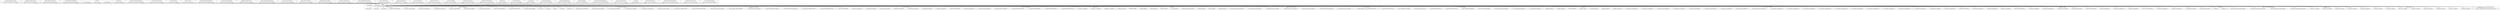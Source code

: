 digraph {
graph [overlap=false]
subgraph cluster_DBIx_Class_ResultSourceProxy_Table {
	label="DBIx::Class::ResultSourceProxy::Table";
	"DBIx::Class::ResultSourceProxy::Table::BEGIN@6";
}
subgraph cluster_DBIx_Class_SQLMaker {
	label="DBIx::Class::SQLMaker";
	"DBIx::Class::SQLMaker::BEGIN@45";
	"DBIx::Class::SQLMaker::BEGIN@48";
	"DBIx::Class::SQLMaker::BEGIN@64";
	"DBIx::Class::SQLMaker::BEGIN@3";
	"DBIx::Class::SQLMaker::BEGIN@47";
	"DBIx::Class::SQLMaker::BEGIN@67";
	"DBIx::Class::SQLMaker::BEGIN@4";
	"DBIx::Class::SQLMaker::BEGIN@38";
	"DBIx::Class::SQLMaker::BEGIN@46";
	"DBIx::Class::SQLMaker::BEGIN@43";
}
subgraph cluster_FibeRio_Schema_Result_Substrate {
	label="FibeRio::Schema::Result::Substrate";
	"FibeRio::Schema::Result::Substrate::BEGIN@3";
}
subgraph cluster_FibeRio_Schema_Result_RecipeSpin {
	label="FibeRio::Schema::Result::RecipeSpin";
	"FibeRio::Schema::Result::RecipeSpin::BEGIN@3";
}
subgraph cluster_FibeRio_Schema_Result_RecipeSolution {
	label="FibeRio::Schema::Result::RecipeSolution";
	"FibeRio::Schema::Result::RecipeSolution::BEGIN@3";
}
subgraph cluster_base {
	label="base";
	"base::BEGIN@3";
	"base::BEGIN@4";
	"base::has_fields";
	"base::has_version";
	"base::has_attr";
	"base::import";
}
subgraph cluster_DBIx_Class_AccessorGroup {
	label="DBIx::Class::AccessorGroup";
	"DBIx::Class::AccessorGroup::BEGIN@7";
	"DBIx::Class::AccessorGroup::BEGIN@18";
	"DBIx::Class::AccessorGroup::BEGIN@8";
	"DBIx::Class::AccessorGroup::BEGIN@6";
	"DBIx::Class::AccessorGroup::BEGIN@3";
	"DBIx::Class::AccessorGroup::BEGIN@4";
}
subgraph cluster_vars {
	label="vars";
	"vars::BEGIN@3";
	"vars::BEGIN@8";
	"vars::import";
	"vars::BEGIN@7";
}
subgraph cluster_strict {
	label="strict";
	"strict::import";
}
subgraph cluster_Variable_Magic {
	label="Variable::Magic";
	"Variable::Magic::BEGIN@605";
}
subgraph cluster_FibeRio_Schema_Result_RecipeSubstrate {
	label="FibeRio::Schema::Result::RecipeSubstrate";
	"FibeRio::Schema::Result::RecipeSubstrate::BEGIN@3";
}
subgraph cluster_DBIx_Class_Storage_DBIHacks {
	label="DBIx::Class::Storage::DBIHacks";
	"DBIx::Class::Storage::DBIHacks::BEGIN@13";
	"DBIx::Class::Storage::DBIHacks::BEGIN@609";
	"DBIx::Class::Storage::DBIHacks::BEGIN@16";
	"DBIx::Class::Storage::DBIHacks::BEGIN@10";
	"DBIx::Class::Storage::DBIHacks::BEGIN@19";
	"DBIx::Class::Storage::DBIHacks::BEGIN@17";
	"DBIx::Class::Storage::DBIHacks::BEGIN@18";
	"DBIx::Class::Storage::DBIHacks::BEGIN@11";
	"DBIx::Class::Storage::DBIHacks::BEGIN@14";
}
subgraph cluster_FibeRio_Schema_Result_MeltZone {
	label="FibeRio::Schema::Result::MeltZone";
	"FibeRio::Schema::Result::MeltZone::BEGIN@3";
}
subgraph cluster_DBIx_Class_ResultSet {
	label="DBIx::Class::ResultSet";
	"DBIx::Class::ResultSet::BEGIN@5";
}
subgraph cluster_DBIx_Class_Storage {
	label="DBIx::Class::Storage";
	"DBIx::Class::Storage::BEGIN@7";
	"DBIx::Class::Storage::BEGIN@17";
	"DBIx::Class::Storage::cursor_class";
	"DBIx::Class::Storage::BEGIN@15";
	"DBIx::Class::Storage::BEGIN@4";
	"DBIx::Class::Storage::BEGIN@18";
	"DBIx::Class::Storage::BEGIN@16";
	"DBIx::Class::Storage::BEGIN@6";
	"DBIx::Class::Storage::BEGIN@3";
	"DBIx::Class::Storage::BEGIN@19";
}
subgraph cluster_DBIx_Class_PK_Auto {
	label="DBIx::Class::PK::Auto";
	"DBIx::Class::PK::Auto::BEGIN@4";
}
subgraph cluster_DBIx_Class_Componentised {
	label="DBIx::Class::Componentised";
	"DBIx::Class::Componentised::BEGIN@4";
	"DBIx::Class::Componentised::BEGIN@10";
	"DBIx::Class::Componentised::BEGIN@5";
	"DBIx::Class::Componentised::BEGIN@7";
	"DBIx::Class::Componentised::BEGIN@8";
	"DBIx::Class::Componentised::BEGIN@29";
}
subgraph cluster_FibeRio_Schema_Result_RecipeMeltTemp {
	label="FibeRio::Schema::Result::RecipeMeltTemp";
	"FibeRio::Schema::Result::RecipeMeltTemp::BEGIN@3";
}
subgraph cluster_DBIx_Class_Cursor {
	label="DBIx::Class::Cursor";
	"DBIx::Class::Cursor::BEGIN@3";
	"DBIx::Class::Cursor::BEGIN@6";
	"DBIx::Class::Cursor::BEGIN@4";
}
subgraph cluster_DBIx_Class {
	label="DBIx::Class";
	"DBIx::Class::BEGIN@66";
	"DBIx::Class::_skip_namespace_frames";
	"DBIx::Class::BEGIN@71";
	"DBIx::Class::BEGIN@70";
	"DBIx::Class::BEGIN@4";
	"DBIx::Class::BEGIN@18";
	"DBIx::Class::BEGIN@68";
	"DBIx::Class::mk_classdata";
	"DBIx::Class::CORE:match";
	"DBIx::Class::BEGIN@3";
}
subgraph cluster_DBIx_Class_ResultSourceProxy {
	label="DBIx::Class::ResultSourceProxy";
	"DBIx::Class::ResultSourceProxy::BEGIN@9";
	"DBIx::Class::ResultSourceProxy::BEGIN@8";
	"DBIx::Class::ResultSourceProxy::BEGIN@84";
	"DBIx::Class::ResultSourceProxy::BEGIN@5";
	"DBIx::Class::ResultSourceProxy::BEGIN@10";
	"DBIx::Class::ResultSourceProxy::BEGIN@4";
	"DBIx::Class::ResultSourceProxy::BEGIN@7";
}
subgraph cluster_B_Hooks_EndOfScope {
	label="B::Hooks::EndOfScope";
	"B::Hooks::EndOfScope::__ANON__[B/Hooks/EndOfScope.pm:26]";
}
subgraph cluster_FibeRio_Schema_Result_MeltTemp {
	label="FibeRio::Schema::Result::MeltTemp";
	"FibeRio::Schema::Result::MeltTemp::BEGIN@3";
}
subgraph cluster_Class_C3_Componentised {
	label="Class::C3::Componentised";
	"Class::C3::Componentised::load_components";
	"Class::C3::Componentised::BEGIN@50";
	"Class::C3::Componentised::BEGIN@198";
	"Class::C3::Componentised::BEGIN@51";
	"Class::C3::Componentised::BEGIN@40";
	"Class::C3::Componentised::CORE:qr";
	"Class::C3::Componentised::CORE:match";
	"Class::C3::Componentised::BEGIN@41";
	"Class::C3::Componentised::BEGIN@48";
	"Class::C3::Componentised::BEGIN@133";
}
subgraph cluster_FibeRio_Schema_Result_FanGroup {
	label="FibeRio::Schema::Result::FanGroup";
	"FibeRio::Schema::Result::FanGroup::BEGIN@3";
}
subgraph cluster_FibeRio_Schema_Result_RecipeMeltPump {
	label="FibeRio::Schema::Result::RecipeMeltPump";
	"FibeRio::Schema::Result::RecipeMeltPump::BEGIN@3";
}
subgraph cluster_DBIx_Class_ResultSource_Table {
	label="DBIx::Class::ResultSource::Table";
	"DBIx::Class::ResultSource::Table::BEGIN@8";
}
subgraph cluster_FibeRio_Schema_Result_Solution {
	label="FibeRio::Schema::Result::Solution";
	"FibeRio::Schema::Result::Solution::BEGIN@3";
}
subgraph cluster_FibeRio_Schema_Result_MeltPump {
	label="FibeRio::Schema::Result::MeltPump";
	"FibeRio::Schema::Result::MeltPump::BEGIN@3";
}
subgraph cluster_DBIx_Class_Storage_DBI_SQLite {
	label="DBIx::Class::Storage::DBI::SQLite";
	"DBIx::Class::Storage::DBI::SQLite::BEGIN@6";
}
subgraph cluster_DBIx_Class_Relationship_ProxyMethods {
	label="DBIx::Class::Relationship::ProxyMethods";
	"DBIx::Class::Relationship::ProxyMethods::BEGIN@7";
}
subgraph cluster_DBIx_Class_ResultSetColumn {
	label="DBIx::Class::ResultSetColumn";
	"DBIx::Class::ResultSetColumn::BEGIN@6";
}
subgraph cluster_FibeRio_Schema_Result_Spin {
	label="FibeRio::Schema::Result::Spin";
	"FibeRio::Schema::Result::Spin::BEGIN@3";
}
subgraph cluster_SQL_Abstract {
	label="SQL::Abstract";
	"SQL::Abstract::BEGIN@10";
	"SQL::Abstract::BEGIN@11";
	"SQL::Abstract::CORE:match";
	"SQL::Abstract::BEGIN@8";
	"SQL::Abstract::BEGIN@12";
	"SQL::Abstract::CORE:qr";
	"SQL::Abstract::BEGIN@9";
}
subgraph cluster_Class_Accessor_Grouped {
	label="Class::Accessor::Grouped";
	"Class::Accessor::Grouped::CORE:match";
	"Class::Accessor::Grouped::BEGIN@249";
	"Class::Accessor::Grouped::BEGIN@297";
	"Class::Accessor::Grouped::BEGIN@37";
	"Class::Accessor::Grouped::BEGIN@744";
	"Class::Accessor::Grouped::mk_group_accessors";
	"Class::Accessor::Grouped::BEGIN@38";
	"Class::Accessor::Grouped::BEGIN@3";
	"Class::Accessor::Grouped::BEGIN@793";
	"Class::Accessor::Grouped::BEGIN@4";
	"Class::Accessor::Grouped::BEGIN@21";
	"Class::Accessor::Grouped::BEGIN@250";
	"Class::Accessor::Grouped::BEGIN@5";
	"Class::Accessor::Grouped::BEGIN@529";
	"Class::Accessor::Grouped::BEGIN@765";
	"Class::Accessor::Grouped::BEGIN@7";
	"Class::Accessor::Grouped::BEGIN@766";
	"Class::Accessor::Grouped::BEGIN@2";
}
subgraph cluster_DBIx_Class_Schema {
	label="DBIx::Class::Schema";
	"DBIx::Class::Schema::BEGIN@916";
	"DBIx::Class::Schema::BEGIN@1516";
	"DBIx::Class::Schema::BEGIN@4";
	"DBIx::Class::Schema::BEGIN@11";
	"DBIx::Class::Schema::BEGIN@174";
	"DBIx::Class::Schema::BEGIN@943";
	"DBIx::Class::Schema::BEGIN@378";
	"DBIx::Class::Schema::BEGIN@10";
	"DBIx::Class::Schema::BEGIN@1284";
	"DBIx::Class::Schema::BEGIN@7";
	"DBIx::Class::Schema::BEGIN@8";
	"DBIx::Class::Schema::BEGIN@14";
	"DBIx::Class::Schema::BEGIN@242";
	"DBIx::Class::Schema::BEGIN@380";
	"DBIx::Class::Schema::BEGIN@12";
	"DBIx::Class::Schema::BEGIN@920";
	"DBIx::Class::Schema::BEGIN@3";
	"DBIx::Class::Schema::BEGIN@9";
	"DBIx::Class::Schema::BEGIN@240";
	"DBIx::Class::Schema::BEGIN@6";
	"DBIx::Class::Schema::BEGIN@918";
}
subgraph cluster_Sub_Name {
	label="Sub::Name";
	"Sub::Name::subname";
	"Sub::Name::BEGIN@50";
	"Sub::Name::BEGIN@49";
}
subgraph cluster_DBIx_Class_InflateColumn {
	label="DBIx::Class::InflateColumn";
	"DBIx::Class::InflateColumn::BEGIN@6";
}
subgraph cluster_FibeRio_Schema_Result_Fan {
	label="FibeRio::Schema::Result::Fan";
	"FibeRio::Schema::Result::Fan::BEGIN@3";
}
subgraph cluster_DBIx_Class_Storage_DBI {
	label="DBIx::Class::Storage::DBI";
	"DBIx::Class::Storage::DBI::BEGIN@7";
}
subgraph cluster_FibeRio_Schema_Result_Recipe {
	label="FibeRio::Schema::Result::Recipe";
	"FibeRio::Schema::Result::Recipe::BEGIN@3";
}
subgraph cluster_UNIVERSAL {
	label="UNIVERSAL";
	"UNIVERSAL::isa";
	"UNIVERSAL::can";
}
subgraph cluster_FibeRio_Schema_Result_RecipeFan {
	label="FibeRio::Schema::Result::RecipeFan";
	"FibeRio::Schema::Result::RecipeFan::BEGIN@3";
}
subgraph cluster_DBIx_Class_PK {
	label="DBIx::Class::PK";
	"DBIx::Class::PK::BEGIN@6";
}
subgraph cluster_DBIx_Class_ResultSource {
	label="DBIx::Class::ResultSource";
	"DBIx::Class::ResultSource::BEGIN@16";
}
subgraph cluster_FibeRio_Schema {
	label="FibeRio::Schema";
	"FibeRio::Schema::BEGIN@3";
}
subgraph cluster_DBIx_Class_Relationship_Base {
	label="DBIx::Class::Relationship::Base";
	"DBIx::Class::Relationship::Base::BEGIN@6";
}
subgraph cluster_DBIx_Class_Relationship_Helpers {
	label="DBIx::Class::Relationship::Helpers";
	"DBIx::Class::Relationship::Helpers::BEGIN@7";
}
subgraph cluster_DBIx_Class_Relationship {
	label="DBIx::Class::Relationship";
	"DBIx::Class::Relationship::BEGIN@6";
}
subgraph cluster_DBIx_Class_SQLMaker_LimitDialects {
	label="DBIx::Class::SQLMaker::LimitDialects";
	"DBIx::Class::SQLMaker::LimitDialects::BEGIN@3";
	"DBIx::Class::SQLMaker::LimitDialects::BEGIN@4";
	"DBIx::Class::SQLMaker::LimitDialects::BEGIN@6";
	"DBIx::Class::SQLMaker::LimitDialects::BEGIN@7";
}
subgraph cluster_FibeRio_Schema_Result_RecipeFanGroup {
	label="FibeRio::Schema::Result::RecipeFanGroup";
	"FibeRio::Schema::Result::RecipeFanGroup::BEGIN@3";
}
subgraph cluster_DBIx_Class_Storage_DBI_Cursor {
	label="DBIx::Class::Storage::DBI::Cursor";
	"DBIx::Class::Storage::DBI::Cursor::BEGIN@6";
}
subgraph cluster_Hash_Merge {
	label="Hash::Merge";
	"Hash::Merge::BEGIN@7";
}
subgraph cluster_DBIx_Class_SQLMaker_SQLite {
	label="DBIx::Class::SQLMaker::SQLite";
	"DBIx::Class::SQLMaker::SQLite::BEGIN@4";
}
subgraph cluster_FibeRio_Schema_Result_RecipeMeltZone {
	label="FibeRio::Schema::Result::RecipeMeltZone";
	"FibeRio::Schema::Result::RecipeMeltZone::BEGIN@3";
}
subgraph cluster_DBIx_Class_Core {
	label="DBIx::Class::Core";
	"DBIx::Class::Core::BEGIN@6";
	"DBIx::Class::Core::BEGIN@4";
	"DBIx::Class::Core::BEGIN@3";
}
subgraph cluster_FibeRio_Schema_Result_Chamber {
	label="FibeRio::Schema::Result::Chamber";
	"FibeRio::Schema::Result::Chamber::BEGIN@3";
}
subgraph cluster_DBIx_Class_Row {
	label="DBIx::Class::Row";
	"DBIx::Class::Row::BEGIN@8";
	"DBIx::Class::Row::BEGIN@3";
	"DBIx::Class::Row::BEGIN@17";
	"DBIx::Class::Row::BEGIN@10";
	"DBIx::Class::Row::BEGIN@4";
	"DBIx::Class::Row::BEGIN@24";
	"DBIx::Class::Row::BEGIN@343";
	"DBIx::Class::Row::BEGIN@6";
	"DBIx::Class::Row::BEGIN@9";
	"DBIx::Class::Row::BEGIN@11";
}
subgraph cluster_DBIx_Class_Storage_NESTED_ROLLBACK_EXCEPTION {
	label="DBIx::Class::Storage::NESTED_ROLLBACK_EXCEPTION";
	"DBIx::Class::Storage::NESTED_ROLLBACK_EXCEPTION::BEGIN@12";
}
subgraph cluster_DBIx_Class_ResultSourceHandle {
	label="DBIx::Class::ResultSourceHandle";
	"DBIx::Class::ResultSourceHandle::BEGIN@6";
}
"base::import" -> "DBIx::Class::Core::BEGIN@6";
"base::import" -> "Class::Accessor::Grouped::BEGIN@249";
"base::import" -> "Class::Accessor::Grouped::BEGIN@37";
"base::import" -> "Class::C3::Componentised::BEGIN@51";
"base::import" -> "DBIx::Class::Schema::BEGIN@1284";
"base::import" -> "DBIx::Class::SQLMaker::BEGIN@43";
"base::import" -> "Class::Accessor::Grouped::BEGIN@4";
"base::import" -> "DBIx::Class::Schema::BEGIN@242";
"base::import" -> "DBIx::Class::Storage::BEGIN@16";
"base::import" -> "SQL::Abstract::BEGIN@12";
"base::import" -> "DBIx::Class::Row::BEGIN@4";
"base::import" -> "DBIx::Class::Schema::BEGIN@9";
"base::import" -> "DBIx::Class::Row::BEGIN@6";
"base::import" -> "DBIx::Class::Core::BEGIN@4";
"base::import" -> "DBIx::Class::CORE:match";
"base::import" -> "Class::Accessor::Grouped::CORE:match";
"base::import" -> "Class::Accessor::Grouped::BEGIN@744";
"base::import" -> "DBIx::Class::BEGIN@71";
"base::import" -> "DBIx::Class::Storage::NESTED_ROLLBACK_EXCEPTION::BEGIN@12";
"base::import" -> "Class::C3::Componentised::BEGIN@198";
"base::import" -> "Class::C3::Componentised::BEGIN@40";
"base::import" -> "SQL::Abstract::BEGIN@9";
"base::import" -> "DBIx::Class::Componentised::BEGIN@4";
"base::import" -> "Class::C3::Componentised::CORE:qr";
"base::import" -> "DBIx::Class::Storage::DBIHacks::BEGIN@17";
"base::import" -> "Class::Accessor::Grouped::BEGIN@2";
"base::import" -> "DBIx::Class::Row::BEGIN@11";
"base::import" -> "DBIx::Class::Storage::DBIHacks::BEGIN@13";
"base::import" -> "DBIx::Class::_skip_namespace_frames";
"base::import" -> "DBIx::Class::Storage::BEGIN@18";
"base::import" -> "SQL::Abstract::CORE:match";
"base::import" -> "base::has_version";
"base::import" -> "DBIx::Class::Componentised::BEGIN@8";
"base::import" -> "DBIx::Class::Storage::DBIHacks::BEGIN@10";
"base::BEGIN@4" -> "vars::BEGIN@8";
"base::import" -> "Sub::Name::subname";
"base::import" -> "DBIx::Class::ResultSourceProxy::BEGIN@5";
"base::import" -> "DBIx::Class::Schema::BEGIN@174";
"base::import" -> "DBIx::Class::Storage::DBIHacks::BEGIN@11";
"base::import" -> "DBIx::Class::ResultSourceProxy::BEGIN@84";
"base::import" -> "DBIx::Class::Storage::BEGIN@4";
"base::import" -> "Class::Accessor::Grouped::BEGIN@250";
"base::import" -> "DBIx::Class::ResultSourceProxy::BEGIN@8";
"base::import" -> "DBIx::Class::Schema::BEGIN@3";
"base::import" -> "Class::Accessor::Grouped::BEGIN@7";
"base::import" -> "Class::Accessor::Grouped::BEGIN@766";
"base::import" -> "Class::C3::Componentised::BEGIN@48";
"base::import" -> "DBIx::Class::SQLMaker::BEGIN@48";
"base::import" -> "DBIx::Class::Row::BEGIN@3";
"base::import" -> "Class::Accessor::Grouped::mk_group_accessors";
"base::import" -> "DBIx::Class::Schema::BEGIN@11";
"base::BEGIN@4" -> "vars::BEGIN@3";
"base::import" -> "SQL::Abstract::BEGIN@10";
"base::import" -> "Class::Accessor::Grouped::BEGIN@38";
"base::import" -> "DBIx::Class::SQLMaker::LimitDialects::BEGIN@4";
"base::import" -> "SQL::Abstract::BEGIN@11";
"base::import" -> "Class::C3::Componentised::BEGIN@133";
"base::import" -> "DBIx::Class::Schema::BEGIN@943";
"base::import" -> "DBIx::Class::SQLMaker::BEGIN@46";
"base::import" -> "Class::Accessor::Grouped::BEGIN@793";
"base::import" -> "DBIx::Class::BEGIN@3";
"base::import" -> "DBIx::Class::Schema::BEGIN@7";
"base::import" -> "DBIx::Class::BEGIN@66";
"base::import" -> "DBIx::Class::Storage::BEGIN@15";
"base::import" -> "DBIx::Class::Schema::BEGIN@920";
"base::import" -> "DBIx::Class::Row::BEGIN@343";
"base::import" -> "DBIx::Class::BEGIN@70";
"base::import" -> "DBIx::Class::Componentised::BEGIN@29";
"base::import" -> "SQL::Abstract::CORE:qr";
"FibeRio::Schema::BEGIN@3" -> "base::BEGIN@3";
"base::import" -> "B::Hooks::EndOfScope::__ANON__[B/Hooks/EndOfScope.pm:26]";
"base::import" -> "DBIx::Class::Componentised::BEGIN@5";
"base::import" -> "Class::C3::Componentised::BEGIN@50";
"base::import" -> "DBIx::Class::Schema::BEGIN@1516";
"base::import" -> "Class::C3::Componentised::CORE:match";
"base::import" -> "Class::C3::Componentised::BEGIN@41";
"base::import" -> "DBIx::Class::AccessorGroup::BEGIN@4";
"base::import" -> "Class::Accessor::Grouped::BEGIN@21";
"base::import" -> "DBIx::Class::Schema::BEGIN@8";
"base::import" -> "DBIx::Class::Schema::BEGIN@14";
"base::import" -> "DBIx::Class::SQLMaker::LimitDialects::BEGIN@6";
"base::import" -> "DBIx::Class::SQLMaker::LimitDialects::BEGIN@7";
"base::import" -> "DBIx::Class::SQLMaker::LimitDialects::BEGIN@3";
"base::import" -> "DBIx::Class::ResultSourceProxy::BEGIN@9";
"FibeRio::Schema::BEGIN@3" -> "base::BEGIN@4";
"base::import" -> "DBIx::Class::BEGIN@4";
"base::import" -> "DBIx::Class::Row::BEGIN@9";
"base::import" -> "DBIx::Class::BEGIN@68";
"base::import" -> "UNIVERSAL::can";
"base::import" -> "DBIx::Class::Schema::BEGIN@918";
"base::import" -> "DBIx::Class::Storage::BEGIN@17";
"base::import" -> "DBIx::Class::Storage::cursor_class";
"base::import" -> "Class::Accessor::Grouped::BEGIN@297";
"base::import" -> "DBIx::Class::SQLMaker::BEGIN@64";
"base::import" -> "DBIx::Class::AccessorGroup::BEGIN@6";
"DBIx::Class::Core::BEGIN@6" -> "base::import";
"DBIx::Class::Storage::DBIHacks::BEGIN@13" -> "base::import";
"DBIx::Class::Relationship::BEGIN@6" -> "base::import";
"DBIx::Class::Storage::DBI::Cursor::BEGIN@6" -> "base::import";
"DBIx::Class::ResultSourceProxy::Table::BEGIN@6" -> "base::import";
"DBIx::Class::Componentised::BEGIN@7" -> "base::import";
"FibeRio::Schema::Result::RecipeSolution::BEGIN@3" -> "base::import";
"DBIx::Class::ResultSource::BEGIN@16" -> "base::import";
"FibeRio::Schema::Result::Spin::BEGIN@3" -> "base::import";
"DBIx::Class::ResultSourceHandle::BEGIN@6" -> "base::import";
"FibeRio::Schema::Result::MeltPump::BEGIN@3" -> "base::import";
"FibeRio::Schema::Result::MeltTemp::BEGIN@3" -> "base::import";
"FibeRio::Schema::Result::RecipeMeltZone::BEGIN@3" -> "base::import";
"FibeRio::Schema::Result::RecipeFan::BEGIN@3" -> "base::import";
"DBIx::Class::Cursor::BEGIN@6" -> "base::import";
"DBIx::Class::PK::Auto::BEGIN@4" -> "base::import";
"DBIx::Class::Storage::DBI::BEGIN@7" -> "base::import";
"DBIx::Class::Schema::BEGIN@14" -> "base::import";
"FibeRio::Schema::Result::RecipeSubstrate::BEGIN@3" -> "base::import";
"DBIx::Class::Row::BEGIN@6" -> "base::import";
"Variable::Magic::BEGIN@605" -> "base::import";
"FibeRio::Schema::Result::RecipeMeltPump::BEGIN@3" -> "base::import";
"DBIx::Class::ResultSetColumn::BEGIN@6" -> "base::import";
"DBIx::Class::Relationship::ProxyMethods::BEGIN@7" -> "base::import";
"DBIx::Class::ResultSource::Table::BEGIN@8" -> "base::import";
"FibeRio::Schema::Result::RecipeMeltTemp::BEGIN@3" -> "base::import";
"FibeRio::Schema::Result::Fan::BEGIN@3" -> "base::import";
"DBIx::Class::AccessorGroup::BEGIN@6" -> "base::import";
"DBIx::Class::Relationship::Base::BEGIN@6" -> "base::import";
"DBIx::Class::ResultSet::BEGIN@5" -> "base::import";
"Sub::Name::BEGIN@49" -> "base::import";
"DBIx::Class::Relationship::Helpers::BEGIN@7" -> "base::import";
"DBIx::Class::SQLMaker::SQLite::BEGIN@4" -> "base::import";
"DBIx::Class::SQLMaker::BEGIN@38" -> "base::import";
"FibeRio::Schema::Result::Chamber::BEGIN@3" -> "base::import";
"FibeRio::Schema::Result::Substrate::BEGIN@3" -> "base::import";
"DBIx::Class::PK::BEGIN@6" -> "base::import";
"FibeRio::Schema::Result::RecipeFanGroup::BEGIN@3" -> "base::import";
"Hash::Merge::BEGIN@7" -> "base::import";
"DBIx::Class::ResultSourceProxy::BEGIN@7" -> "base::import";
"FibeRio::Schema::Result::MeltZone::BEGIN@3" -> "base::import";
"DBIx::Class::Storage::DBI::SQLite::BEGIN@6" -> "base::import";
"DBIx::Class::Storage::NESTED_ROLLBACK_EXCEPTION::BEGIN@12" -> "base::import";
"FibeRio::Schema::Result::Recipe::BEGIN@3" -> "base::import";
"FibeRio::Schema::Result::FanGroup::BEGIN@3" -> "base::import";
"FibeRio::Schema::BEGIN@3" -> "base::import";
"FibeRio::Schema::Result::Solution::BEGIN@3" -> "base::import";
"DBIx::Class::Storage::BEGIN@6" -> "base::import";
"FibeRio::Schema::Result::RecipeSpin::BEGIN@3" -> "base::import";
"DBIx::Class::BEGIN@70" -> "base::import";
"DBIx::Class::InflateColumn::BEGIN@6" -> "base::import";
"Sub::Name::BEGIN@50" -> "base::import";
"base::import" -> "DBIx::Class::SQLMaker::BEGIN@38";
"base::import" -> "UNIVERSAL::isa";
"base::import" -> "base::has_fields";
"base::import" -> "Class::Accessor::Grouped::BEGIN@3";
"base::import" -> "DBIx::Class::Schema::BEGIN@378";
"base::import" -> "DBIx::Class::Schema::BEGIN@10";
"base::import" -> "DBIx::Class::Storage::BEGIN@7";
"base::import" -> "DBIx::Class::Row::BEGIN@8";
"base::import" -> "Class::Accessor::Grouped::BEGIN@5";
"base::import" -> "DBIx::Class::Storage::DBIHacks::BEGIN@609";
"base::import" -> "DBIx::Class::ResultSourceProxy::BEGIN@10";
"base::import" -> "DBIx::Class::Row::BEGIN@24";
"base::import" -> "DBIx::Class::Schema::BEGIN@240";
"base::import" -> "DBIx::Class::Cursor::BEGIN@3";
"base::import" -> "DBIx::Class::Componentised::BEGIN@7";
"base::import" -> "DBIx::Class::Cursor::BEGIN@4";
"base::import" -> "DBIx::Class::mk_classdata";
"base::import" -> "DBIx::Class::Storage::DBIHacks::BEGIN@18";
"base::import" -> "DBIx::Class::Cursor::BEGIN@6";
"base::import" -> "DBIx::Class::SQLMaker::BEGIN@45";
"base::BEGIN@4" -> "vars::import";
"base::import" -> "DBIx::Class::SQLMaker::BEGIN@3";
"base::import" -> "Class::Accessor::Grouped::BEGIN@529";
"base::import" -> "Class::Accessor::Grouped::BEGIN@765";
"base::import" -> "DBIx::Class::Schema::BEGIN@12";
"base::import" -> "DBIx::Class::SQLMaker::BEGIN@67";
"base::import" -> "DBIx::Class::Storage::DBIHacks::BEGIN@16";
"base::import" -> "DBIx::Class::Storage::DBIHacks::BEGIN@14";
"base::import" -> "DBIx::Class::Storage::BEGIN@19";
"base::import" -> "DBIx::Class::AccessorGroup::BEGIN@8";
"base::import" -> "DBIx::Class::AccessorGroup::BEGIN@3";
"base::import" -> "DBIx::Class::Schema::BEGIN@916";
"base::import" -> "base::has_attr";
"base::import" -> "DBIx::Class::Schema::BEGIN@4";
"base::import" -> "DBIx::Class::Core::BEGIN@3";
"base::import" -> "DBIx::Class::Row::BEGIN@10";
"base::import" -> "DBIx::Class::Storage::DBIHacks::BEGIN@19";
"base::import" -> "DBIx::Class::BEGIN@18";
"base::import" -> "DBIx::Class::ResultSourceProxy::BEGIN@7";
"base::import" -> "DBIx::Class::AccessorGroup::BEGIN@7";
"base::import" -> "DBIx::Class::AccessorGroup::BEGIN@18";
"base::import" -> "Class::C3::Componentised::load_components";
"base::import" -> "DBIx::Class::SQLMaker::BEGIN@47";
"base::import" -> "DBIx::Class::Row::BEGIN@17";
"base::import" -> "DBIx::Class::ResultSourceProxy::BEGIN@4";
"base::import" -> "DBIx::Class::Schema::BEGIN@380";
"base::import" -> "DBIx::Class::SQLMaker::BEGIN@4";
"base::import" -> "DBIx::Class::Storage::BEGIN@6";
"base::import" -> "DBIx::Class::Componentised::BEGIN@10";
"base::import" -> "DBIx::Class::Storage::BEGIN@3";
"base::import" -> "DBIx::Class::Schema::BEGIN@6";
"base::BEGIN@3" -> "strict::import";
"base::BEGIN@4" -> "vars::BEGIN@7";
"base::import" -> "SQL::Abstract::BEGIN@8";
}
